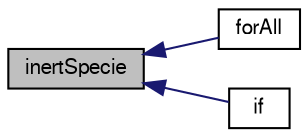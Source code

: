 digraph "inertSpecie"
{
  bgcolor="transparent";
  edge [fontname="FreeSans",fontsize="10",labelfontname="FreeSans",labelfontsize="10"];
  node [fontname="FreeSans",fontsize="10",shape=record];
  rankdir="LR";
  Node10 [label="inertSpecie",height=0.2,width=0.4,color="black", fillcolor="grey75", style="filled", fontcolor="black"];
  Node10 -> Node11 [dir="back",color="midnightblue",fontsize="10",style="solid",fontname="FreeSans"];
  Node11 [label="forAll",height=0.2,width=0.4,color="black",URL="$a38177.html#a10c29c5a8ec21260e2867f83e0bbd2b6"];
  Node10 -> Node12 [dir="back",color="midnightblue",fontsize="10",style="solid",fontname="FreeSans"];
  Node12 [label="if",height=0.2,width=0.4,color="black",URL="$a39077.html#a66278b13e5191ab1da9f1bbefe951994"];
}
